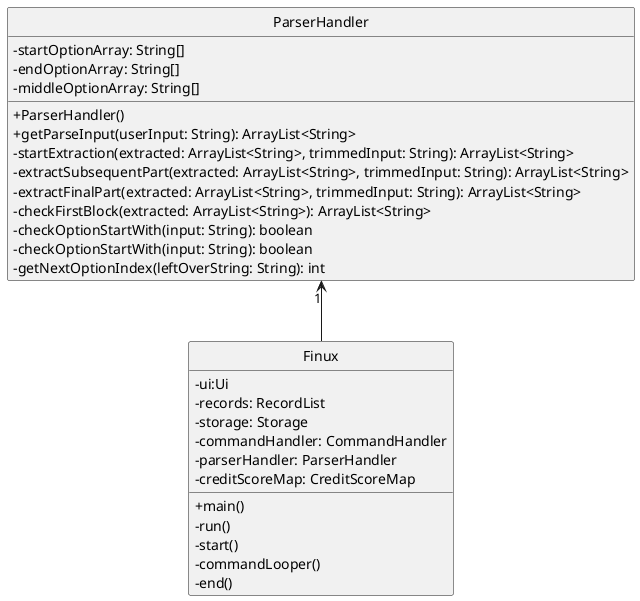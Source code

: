 @startuml
'https://plantuml.com/sequence-diagram
hide circle
skinparam classAttributeIconSize 0
skinparam monochrome false

class ParserHandler {
    -startOptionArray: String[]
    -endOptionArray: String[]
    -middleOptionArray: String[]
    +ParserHandler()
    +getParseInput(userInput: String): ArrayList<String>
    -startExtraction(extracted: ArrayList<String>, trimmedInput: String): ArrayList<String>
    -extractSubsequentPart(extracted: ArrayList<String>, trimmedInput: String): ArrayList<String>
    -extractFinalPart(extracted: ArrayList<String>, trimmedInput: String): ArrayList<String>
    -checkFirstBlock(extracted: ArrayList<String>): ArrayList<String>
    -checkOptionStartWith(input: String): boolean
    -checkOptionStartWith(input: String): boolean
    -getNextOptionIndex(leftOverString: String): int
}

class Finux {
    -ui:Ui
    -records: RecordList
    -storage: Storage
    -commandHandler: CommandHandler
    -parserHandler: ParserHandler
    -creditScoreMap: CreditScoreMap

    +main()
    -run()
    -start()
    -commandLooper()
    -end()
}

ParserHandler"1" <-- Finux

@enduml